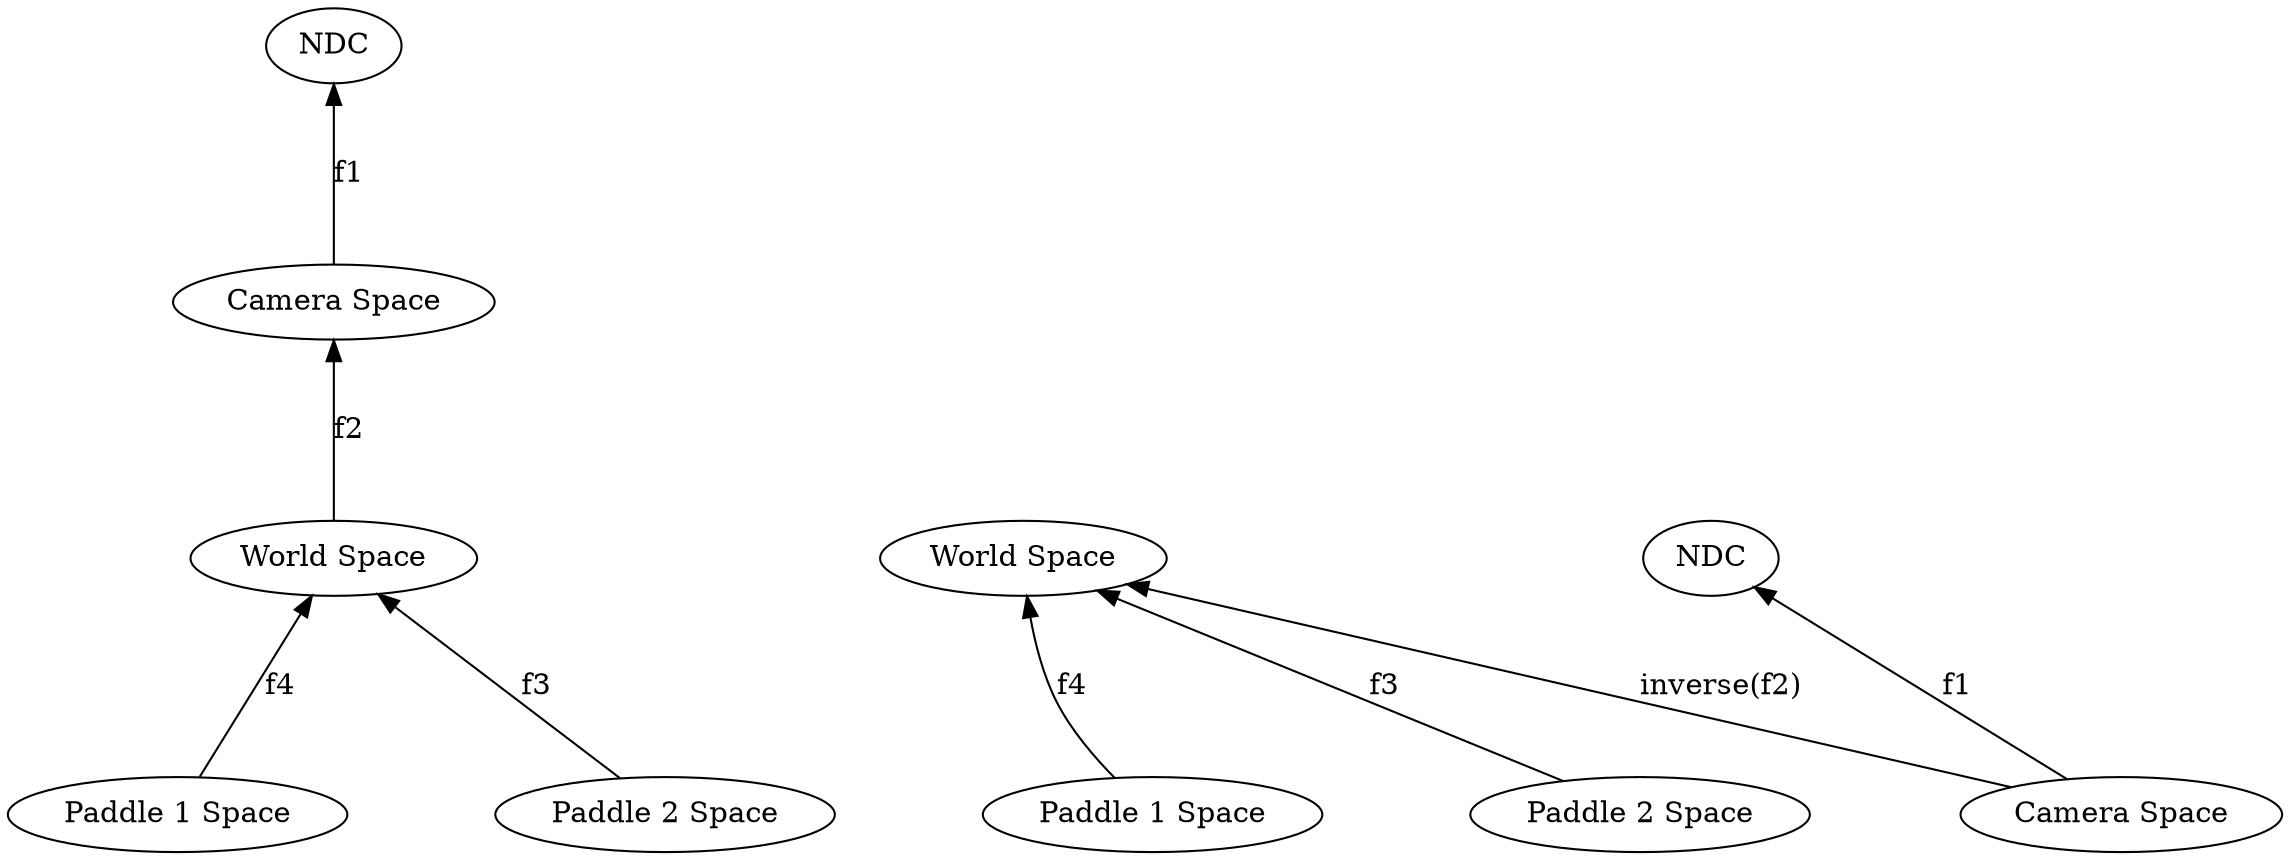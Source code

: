 digraph {
    rankdir="BT"
    nodesep=1
    ranksep=1
    "Paddle 1 Space" -> "World Space"[label="f4",weight="0.2"];
    "Paddle 2 Space" -> "World Space"[label="f3",weight="0.2"];
    "World Space" -> "Camera Space" [label="f2",weight="0.2"];
    "Camera Space" -> "NDC" [label="f1",weight="0.2"];
    p1 [label = "Paddle 1 Space"];
    p2 [label = "Paddle 2 Space"] ;
    cs [label = "Camera Space"];
    ws [label = "World Space"];
    ndc [label = "NDC"];
    p1 -> ws  [label="f4",weight="0.2"];
    p2 -> ws [label="f3",weight="0.2"];
    cs -> ws [label="inverse(f2)",weight="0.2"];
    cs -> ndc [label="f1",weight="0.2"];
}
